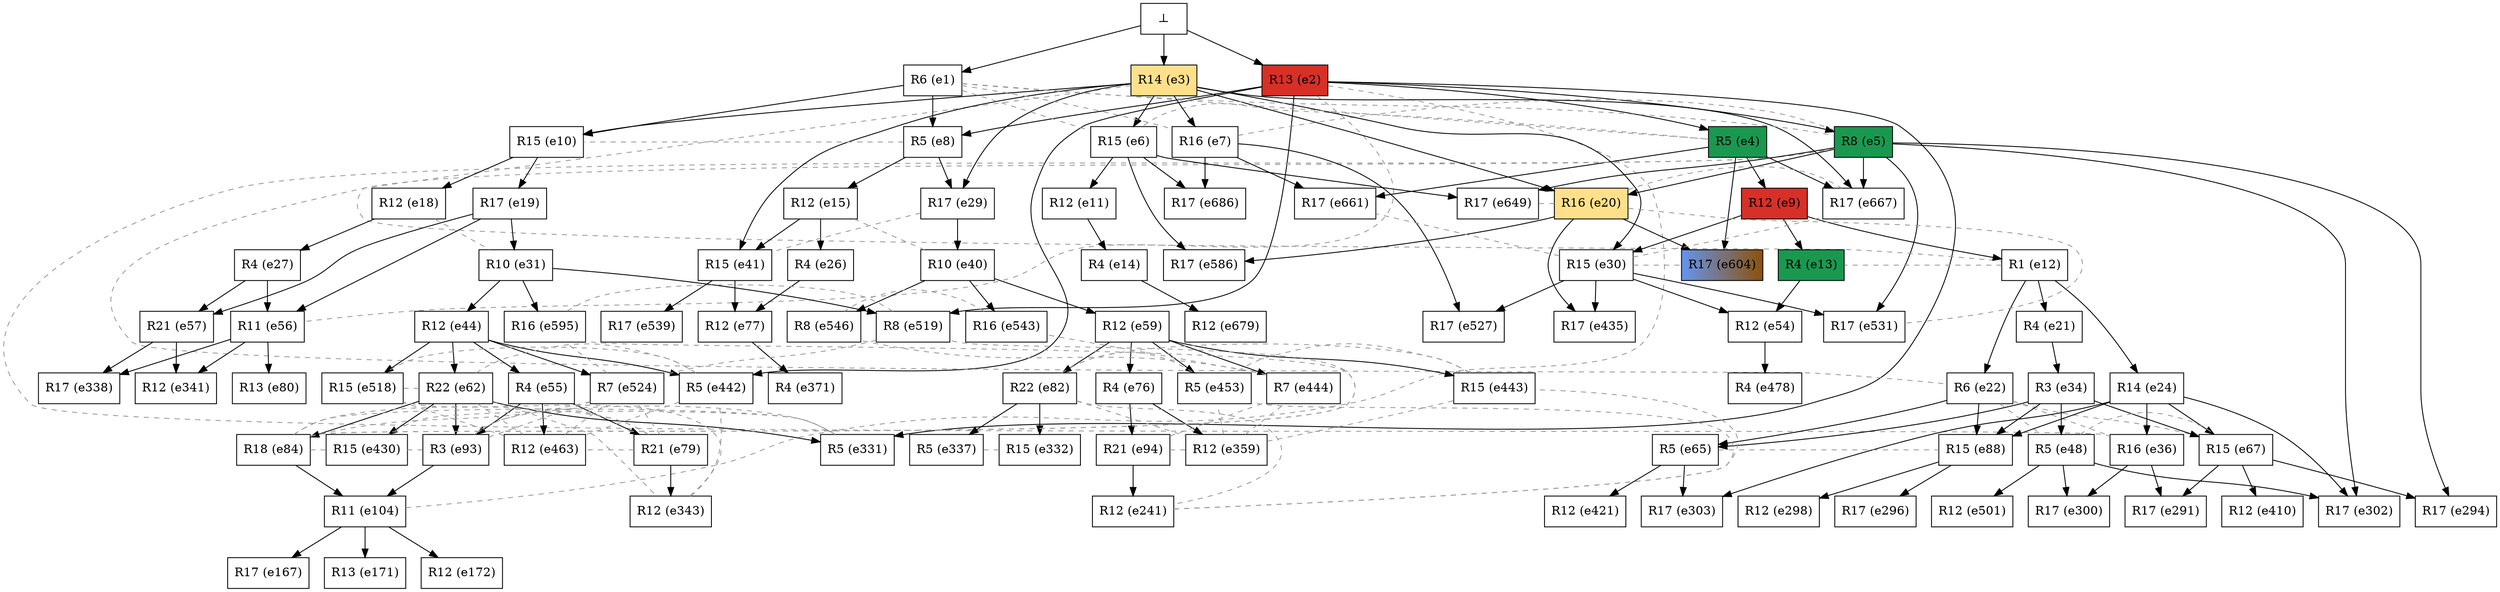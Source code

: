 digraph test {
  e2 -> e4;
  e2 -> e5;
  e3 -> e6;
  e3 -> e7;
  e1 -> e8;
  e2 -> e8;
  e4 -> e9;
  e1 -> e10;
  e3 -> e10;
  e6 -> e11;
  e9 -> e12;
  e9 -> e13;
  e11 -> e14;
  e8 -> e15;
  e10 -> e18;
  e10 -> e19;
  e3 -> e20;
  e5 -> e20;
  e12 -> e21;
  e12 -> e22;
  e12 -> e24;
  e15 -> e26;
  e18 -> e27;
  e3 -> e29;
  e8 -> e29;
  e3 -> e30;
  e9 -> e30;
  e19 -> e31;
  e21 -> e34;
  e24 -> e36;
  e29 -> e40;
  e3 -> e41;
  e15 -> e41;
  e31 -> e44;
  e34 -> e48;
  e13 -> e54;
  e30 -> e54;
  e44 -> e55;
  e19 -> e56;
  e27 -> e56;
  e19 -> e57;
  e27 -> e57;
  e40 -> e59;
  e44 -> e62;
  e22 -> e65;
  e34 -> e65;
  e24 -> e67;
  e34 -> e67;
  e59 -> e76;
  e26 -> e77;
  e41 -> e77;
  e55 -> e79;
  e56 -> e80;
  e59 -> e82;
  e62 -> e84;
  e22 -> e88;
  e24 -> e88;
  e34 -> e88;
  e55 -> e93;
  e62 -> e93;
  e76 -> e94;
  e84 -> e104;
  e93 -> e104;
  e104 -> e167;
  e104 -> e171;
  e104 -> e172;
  e94 -> e241;
  e36 -> e291;
  e67 -> e291;
  e5 -> e294;
  e67 -> e294;
  e88 -> e296;
  e88 -> e298;
  e36 -> e300;
  e48 -> e300;
  e5 -> e302;
  e24 -> e302;
  e48 -> e302;
  e24 -> e303;
  e65 -> e303;
  e2 -> e331;
  e62 -> e331;
  e82 -> e332;
  e82 -> e337;
  e56 -> e338;
  e57 -> e338;
  e56 -> e341;
  e57 -> e341;
  e79 -> e343;
  e76 -> e359;
  e77 -> e371;
  e67 -> e410;
  e65 -> e421;
  e62 -> e430;
  e20 -> e435;
  e30 -> e435;
  e2 -> e442;
  e44 -> e442;
  e59 -> e443;
  e59 -> e444;
  e59 -> e453;
  e55 -> e463;
  e54 -> e478;
  e48 -> e501;
  e44 -> e518;
  e2 -> e519;
  e31 -> e519;
  e44 -> e524;
  e7 -> e527;
  e30 -> e527;
  e5 -> e531;
  e30 -> e531;
  e41 -> e539;
  e40 -> e543;
  e40 -> e546;
  e6 -> e586;
  e20 -> e586;
  e31 -> e595;
  e4 -> e604;
  e20 -> e604;
  e5 -> e649;
  e6 -> e649;
  e4 -> e661;
  e7 -> e661;
  e3 -> e667;
  e4 -> e667;
  e5 -> e667;
  e14 -> e679;
  e6 -> e686;
  e7 -> e686;
  e0 -> e1;
  e0 -> e2;
  e0 -> e3;

//conflicts
  e1 -> e4 [arrowhead=none color=gray60 style=dashed constraint=false];
  e1 -> e5 [arrowhead=none color=gray60 style=dashed constraint=false];
  e1 -> e6 [arrowhead=none color=gray60 style=dashed constraint=false];
  e1 -> e7 [arrowhead=none color=gray60 style=dashed constraint=false];
  e2 -> e56 [arrowhead=none color=gray60 style=dashed constraint=false];
  e2 -> e104 [arrowhead=none color=gray60 style=dashed constraint=false];
  e3 -> e12 [arrowhead=none color=gray60 style=dashed constraint=false];
  e4 -> e6 [arrowhead=none color=gray60 style=dashed constraint=false];
  e5 -> e7 [arrowhead=none color=gray60 style=dashed constraint=false];
  e5 -> e22 [arrowhead=none color=gray60 style=dashed constraint=false];
  e5 -> e36 [arrowhead=none color=gray60 style=dashed constraint=false];
  e8 -> e10 [arrowhead=none color=gray60 style=dashed constraint=false];
  e12 -> e13 [arrowhead=none color=gray60 style=dashed constraint=false];
  e15 -> e40 [arrowhead=none color=gray60 style=dashed constraint=false];
  e18 -> e31 [arrowhead=none color=gray60 style=dashed constraint=false];
  e20 -> e531 [arrowhead=none color=gray60 style=dashed constraint=false];
  e20 -> e649 [arrowhead=none color=gray60 style=dashed constraint=false];
  e20 -> e667 [arrowhead=none color=gray60 style=dashed constraint=false];
  e22 -> e36 [arrowhead=none color=gray60 style=dashed constraint=false];
  e22 -> e48 [arrowhead=none color=gray60 style=dashed constraint=false];
  e22 -> e67 [arrowhead=none color=gray60 style=dashed constraint=false];
  e29 -> e41 [arrowhead=none color=gray60 style=dashed constraint=false];
  e30 -> e604 [arrowhead=none color=gray60 style=dashed constraint=false];
  e30 -> e661 [arrowhead=none color=gray60 style=dashed constraint=false];
  e30 -> e667 [arrowhead=none color=gray60 style=dashed constraint=false];
  e48 -> e67 [arrowhead=none color=gray60 style=dashed constraint=false];
  e62 -> e343 [arrowhead=none color=gray60 style=dashed constraint=false];
  e62 -> e442 [arrowhead=none color=gray60 style=dashed constraint=false];
  e62 -> e463 [arrowhead=none color=gray60 style=dashed constraint=false];
  e62 -> e518 [arrowhead=none color=gray60 style=dashed constraint=false];
  e65 -> e88 [arrowhead=none color=gray60 style=dashed constraint=false];
  e79 -> e84 [arrowhead=none color=gray60 style=dashed constraint=false];
  e79 -> e93 [arrowhead=none color=gray60 style=dashed constraint=false];
  e79 -> e463 [arrowhead=none color=gray60 style=dashed constraint=false];
  e79 -> e524 [arrowhead=none color=gray60 style=dashed constraint=false];
  e82 -> e241 [arrowhead=none color=gray60 style=dashed constraint=false];
  e82 -> e359 [arrowhead=none color=gray60 style=dashed constraint=false];
  e82 -> e443 [arrowhead=none color=gray60 style=dashed constraint=false];
  e82 -> e453 [arrowhead=none color=gray60 style=dashed constraint=false];
  e84 -> e331 [arrowhead=none color=gray60 style=dashed constraint=false];
  e84 -> e430 [arrowhead=none color=gray60 style=dashed constraint=false];
  e84 -> e519 [arrowhead=none color=gray60 style=dashed constraint=false];
  e84 -> e524 [arrowhead=none color=gray60 style=dashed constraint=false];
  e84 -> e595 [arrowhead=none color=gray60 style=dashed constraint=false];
  e93 -> e331 [arrowhead=none color=gray60 style=dashed constraint=false];
  e93 -> e430 [arrowhead=none color=gray60 style=dashed constraint=false];
  e93 -> e524 [arrowhead=none color=gray60 style=dashed constraint=false];
  e94 -> e359 [arrowhead=none color=gray60 style=dashed constraint=false];
  e94 -> e444 [arrowhead=none color=gray60 style=dashed constraint=false];
  e241 -> e443 [arrowhead=none color=gray60 style=dashed constraint=false];
  e241 -> e453 [arrowhead=none color=gray60 style=dashed constraint=false];
  e331 -> e430 [arrowhead=none color=gray60 style=dashed constraint=false];
  e332 -> e337 [arrowhead=none color=gray60 style=dashed constraint=false];
  e343 -> e442 [arrowhead=none color=gray60 style=dashed constraint=false];
  e343 -> e518 [arrowhead=none color=gray60 style=dashed constraint=false];
  e359 -> e443 [arrowhead=none color=gray60 style=dashed constraint=false];
  e359 -> e444 [arrowhead=none color=gray60 style=dashed constraint=false];
  e359 -> e453 [arrowhead=none color=gray60 style=dashed constraint=false];
  e442 -> e463 [arrowhead=none color=gray60 style=dashed constraint=false];
  e442 -> e518 [arrowhead=none color=gray60 style=dashed constraint=false];
  e443 -> e453 [arrowhead=none color=gray60 style=dashed constraint=false];
  e444 -> e543 [arrowhead=none color=gray60 style=dashed constraint=false];
  e444 -> e546 [arrowhead=none color=gray60 style=dashed constraint=false];
  e463 -> e518 [arrowhead=none color=gray60 style=dashed constraint=false];
  e463 -> e524 [arrowhead=none color=gray60 style=dashed constraint=false];
  e519 -> e524 [arrowhead=none color=gray60 style=dashed constraint=false];
  e519 -> e595 [arrowhead=none color=gray60 style=dashed constraint=false];
  e524 -> e595 [arrowhead=none color=gray60 style=dashed constraint=false];
  e543 -> e546 [arrowhead=none color=gray60 style=dashed constraint=false];

  e1 [color="black" fillcolor="white:white" label="R6 (e1)" shape=box style=filled];
  e2 [color="black" fillcolor="#d73027:#d73027" label="R13 (e2)" shape=box style=filled];
  e3 [color="black" fillcolor="#fee08b:#fee08b" label="R14 (e3)" shape=box style=filled];
  e4 [color="black" fillcolor="#1a9850:#1a9850" label="R5 (e4)" shape=box style=filled];
  e5 [color="black" fillcolor="#1a9850:#1a9850" label="R8 (e5)" shape=box style=filled];
  e6 [color="black" fillcolor="white:white" label="R15 (e6)" shape=box style=filled];
  e7 [color="black" fillcolor="white:white" label="R16 (e7)" shape=box style=filled];
  e8 [color="black" fillcolor="white:white" label="R5 (e8)" shape=box style=filled];
  e9 [color="black" fillcolor="#d73027:#d73027" label="R12 (e9)" shape=box style=filled];
  e10 [color="black" fillcolor="white:white" label="R15 (e10)" shape=box style=filled];
  e11 [color="black" fillcolor="white:white" label="R12 (e11)" shape=box style=filled];
  e12 [color="black" fillcolor="white:white" label="R1 (e12)" shape=box style=filled];
  e13 [color="black" fillcolor="#1a9850:#1a9850" label="R4 (e13)" shape=box style=filled];
  e14 [color="black" fillcolor="white:white" label="R4 (e14)" shape=box style=filled];
  e15 [color="black" fillcolor="white:white" label="R12 (e15)" shape=box style=filled];
  e18 [color="black" fillcolor="white:white" label="R12 (e18)" shape=box style=filled];
  e19 [color="black" fillcolor="white:white" label="R17 (e19)" shape=box style=filled];
  e20 [color="black" fillcolor="#fee08b:#fee08b" label="R16 (e20)" shape=box style=filled];
  e21 [color="black" fillcolor="white:white" label="R4 (e21)" shape=box style=filled];
  e22 [color="black" fillcolor="white:white" label="R6 (e22)" shape=box style=filled];
  e24 [color="black" fillcolor="white:white" label="R14 (e24)" shape=box style=filled];
  e26 [color="black" fillcolor="white:white" label="R4 (e26)" shape=box style=filled];
  e27 [color="black" fillcolor="white:white" label="R4 (e27)" shape=box style=filled];
  e29 [color="black" fillcolor="white:white" label="R17 (e29)" shape=box style=filled];
  e30 [color="black" fillcolor="white:white" label="R15 (e30)" shape=box style=filled];
  e31 [color="black" fillcolor="white:white" label="R10 (e31)" shape=box style=filled];
  e34 [color="black" fillcolor="white:white" label="R3 (e34)" shape=box style=filled];
  e36 [color="black" fillcolor="white:white" label="R16 (e36)" shape=box style=filled];
  e40 [color="black" fillcolor="white:white" label="R10 (e40)" shape=box style=filled];
  e41 [color="black" fillcolor="white:white" label="R15 (e41)" shape=box style=filled];
  e44 [color="black" fillcolor="white:white" label="R12 (e44)" shape=box style=filled];
  e48 [color="black" fillcolor="white:white" label="R5 (e48)" shape=box style=filled];
  e54 [color="black" fillcolor="white:white" label="R12 (e54)" shape=box style=filled];
  e55 [color="black" fillcolor="white:white" label="R4 (e55)" shape=box style=filled];
  e56 [color="black" fillcolor="white:white" label="R11 (e56)" shape=box style=filled];
  e57 [color="black" fillcolor="white:white" label="R21 (e57)" shape=box style=filled];
  e59 [color="black" fillcolor="white:white" label="R12 (e59)" shape=box style=filled];
  e62 [color="black" fillcolor="white:white" label="R22 (e62)" shape=box style=filled];
  e65 [color="black" fillcolor="white:white" label="R5 (e65)" shape=box style=filled];
  e67 [color="black" fillcolor="white:white" label="R15 (e67)" shape=box style=filled];
  e76 [color="black" fillcolor="white:white" label="R4 (e76)" shape=box style=filled];
  e77 [color="black" fillcolor="white:white" label="R12 (e77)" shape=box style=filled];
  e79 [color="black" fillcolor="white:white" label="R21 (e79)" shape=box style=filled];
  e80 [color="black" fillcolor="white:white" label="R13 (e80)" shape=box style=filled];
  e82 [color="black" fillcolor="white:white" label="R22 (e82)" shape=box style=filled];
  e84 [color="black" fillcolor="white:white" label="R18 (e84)" shape=box style=filled];
  e88 [color="black" fillcolor="white:white" label="R15 (e88)" shape=box style=filled];
  e93 [color="black" fillcolor="white:white" label="R3 (e93)" shape=box style=filled];
  e94 [color="black" fillcolor="white:white" label="R21 (e94)" shape=box style=filled];
  e104 [color="black" fillcolor="white:white" label="R11 (e104)" shape=box style=filled];
  e167 [color="black" fillcolor="white:white" label="R17 (e167)" shape=box style=filled];
  e171 [color="black" fillcolor="white:white" label="R13 (e171)" shape=box style=filled];
  e172 [color="black" fillcolor="white:white" label="R12 (e172)" shape=box style=filled];
  e241 [color="black" fillcolor="white:white" label="R12 (e241)" shape=box style=filled];
  e291 [color="black" fillcolor="white:white" label="R17 (e291)" shape=box style=filled];
  e294 [color="black" fillcolor="white:white" label="R17 (e294)" shape=box style=filled];
  e296 [color="black" fillcolor="white:white" label="R17 (e296)" shape=box style=filled];
  e298 [color="black" fillcolor="white:white" label="R12 (e298)" shape=box style=filled];
  e300 [color="black" fillcolor="white:white" label="R17 (e300)" shape=box style=filled];
  e302 [color="black" fillcolor="white:white" label="R17 (e302)" shape=box style=filled];
  e303 [color="black" fillcolor="white:white" label="R17 (e303)" shape=box style=filled];
  e331 [color="black" fillcolor="white:white" label="R5 (e331)" shape=box style=filled];
  e332 [color="black" fillcolor="white:white" label="R15 (e332)" shape=box style=filled];
  e337 [color="black" fillcolor="white:white" label="R5 (e337)" shape=box style=filled];
  e338 [color="black" fillcolor="white:white" label="R17 (e338)" shape=box style=filled];
  e341 [color="black" fillcolor="white:white" label="R12 (e341)" shape=box style=filled];
  e343 [color="black" fillcolor="white:white" label="R12 (e343)" shape=box style=filled];
  e359 [color="black" fillcolor="white:white" label="R12 (e359)" shape=box style=filled];
  e371 [color="black" fillcolor="white:white" label="R4 (e371)" shape=box style=filled];
  e410 [color="black" fillcolor="white:white" label="R12 (e410)" shape=box style=filled];
  e421 [color="black" fillcolor="white:white" label="R12 (e421)" shape=box style=filled];
  e430 [color="black" fillcolor="white:white" label="R15 (e430)" shape=box style=filled];
  e435 [color="black" fillcolor="white:white" label="R17 (e435)" shape=box style=filled];
  e442 [color="black" fillcolor="white:white" label="R5 (e442)" shape=box style=filled];
  e443 [color="black" fillcolor="white:white" label="R15 (e443)" shape=box style=filled];
  e444 [color="black" fillcolor="white:white" label="R7 (e444)" shape=box style=filled];
  e453 [color="black" fillcolor="white:white" label="R5 (e453)" shape=box style=filled];
  e463 [color="black" fillcolor="white:white" label="R12 (e463)" shape=box style=filled];
  e478 [color="black" fillcolor="white:white" label="R4 (e478)" shape=box style=filled];
  e501 [color="black" fillcolor="white:white" label="R12 (e501)" shape=box style=filled];
  e518 [color="black" fillcolor="white:white" label="R15 (e518)" shape=box style=filled];
  e519 [color="black" fillcolor="white:white" label="R8 (e519)" shape=box style=filled];
  e524 [color="black" fillcolor="white:white" label="R7 (e524)" shape=box style=filled];
  e527 [color="black" fillcolor="white:white" label="R17 (e527)" shape=box style=filled];
  e531 [color="black" fillcolor="white:white" label="R17 (e531)" shape=box style=filled];
  e539 [color="black" fillcolor="white:white" label="R17 (e539)" shape=box style=filled];
  e543 [color="black" fillcolor="white:white" label="R16 (e543)" shape=box style=filled];
  e546 [color="black" fillcolor="white:white" label="R8 (e546)" shape=box style=filled];
  e586 [color="black" fillcolor="white:white" label="R17 (e586)" shape=box style=filled];
  e595 [color="black" fillcolor="white:white" label="R16 (e595)" shape=box style=filled];
  e604 [color="black" fillcolor="cornflowerblue:#8c510a" label="R17 (e604)" shape=box style=filled];
  e649 [color="black" fillcolor="white:white" label="R17 (e649)" shape=box style=filled];
  e661 [color="black" fillcolor="white:white" label="R17 (e661)" shape=box style=filled];
  e667 [color="black" fillcolor="white:white" label="R17 (e667)" shape=box style=filled];
  e679 [color="black" fillcolor="white:white" label="R12 (e679)" shape=box style=filled];
  e686 [color="black" fillcolor="white:white" label="R17 (e686)" shape=box style=filled];
  e0 [fillcolor="white" label="⊥" shape=box style=filled];
}
